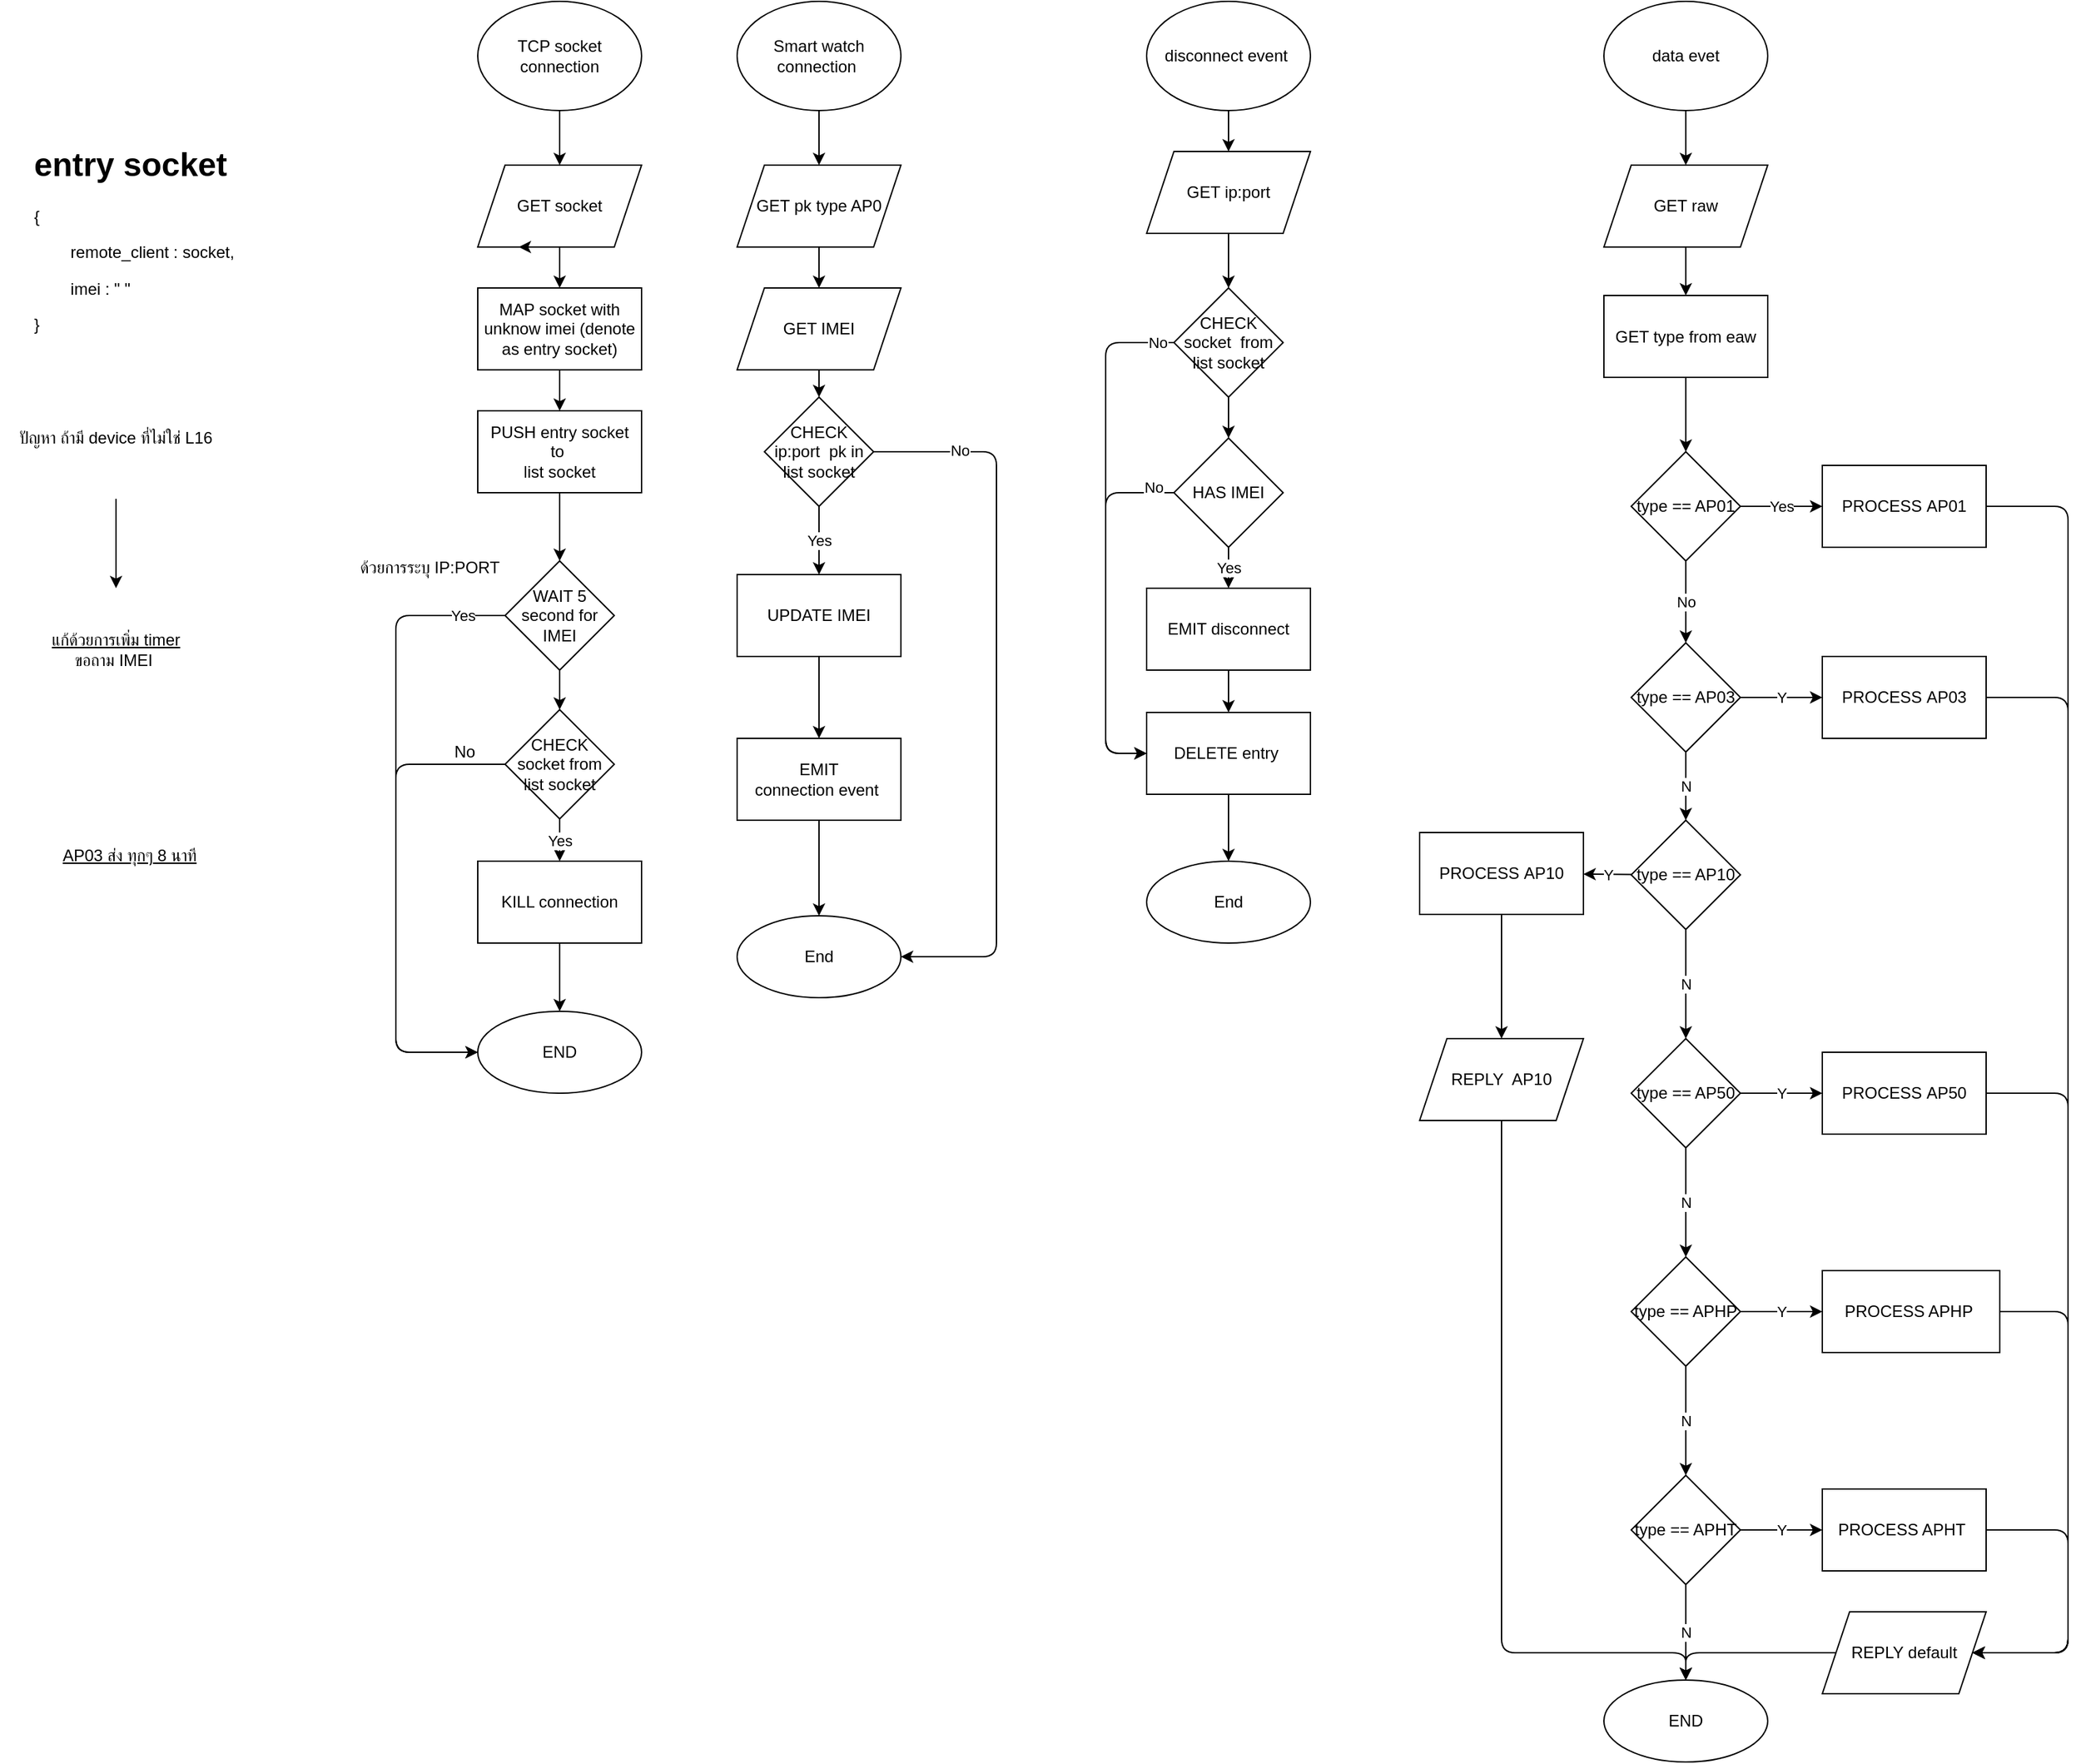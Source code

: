 <mxfile>
    <diagram id="BoPwbxbp-1ACTb8dxkmC" name="Page-1">
        <mxGraphModel dx="962" dy="371" grid="1" gridSize="10" guides="1" tooltips="1" connect="1" arrows="1" fold="1" page="1" pageScale="1" pageWidth="850" pageHeight="1100" math="0" shadow="0">
            <root>
                <mxCell id="0"/>
                <mxCell id="1" parent="0"/>
                <mxCell id="5" value="" style="edgeStyle=none;html=1;" parent="1" source="3" target="4" edge="1">
                    <mxGeometry relative="1" as="geometry"/>
                </mxCell>
                <mxCell id="3" value="TCP socket connection" style="ellipse;whiteSpace=wrap;html=1;" parent="1" vertex="1">
                    <mxGeometry x="370" y="10" width="120" height="80" as="geometry"/>
                </mxCell>
                <mxCell id="7" value="" style="edgeStyle=none;html=1;" parent="1" source="4" target="6" edge="1">
                    <mxGeometry relative="1" as="geometry"/>
                </mxCell>
                <mxCell id="4" value="GET socket" style="shape=parallelogram;perimeter=parallelogramPerimeter;whiteSpace=wrap;html=1;fixedSize=1;" parent="1" vertex="1">
                    <mxGeometry x="370" y="130" width="120" height="60" as="geometry"/>
                </mxCell>
                <mxCell id="9" value="" style="edgeStyle=none;html=1;" parent="1" source="6" target="8" edge="1">
                    <mxGeometry relative="1" as="geometry"/>
                </mxCell>
                <mxCell id="6" value="MAP socket with unknow imei (denote as entry socket)" style="whiteSpace=wrap;html=1;" parent="1" vertex="1">
                    <mxGeometry x="370" y="220" width="120" height="60" as="geometry"/>
                </mxCell>
                <mxCell id="44" value="" style="edgeStyle=none;html=1;" parent="1" source="8" target="43" edge="1">
                    <mxGeometry relative="1" as="geometry"/>
                </mxCell>
                <mxCell id="8" value="PUSH entry socket to&amp;nbsp;&lt;br&gt;list socket" style="whiteSpace=wrap;html=1;" parent="1" vertex="1">
                    <mxGeometry x="370" y="310" width="120" height="60" as="geometry"/>
                </mxCell>
                <mxCell id="10" value="" style="edgeStyle=none;html=1;" parent="1" source="11" target="13" edge="1">
                    <mxGeometry relative="1" as="geometry"/>
                </mxCell>
                <mxCell id="11" value="Smart watch connection&amp;nbsp;" style="ellipse;whiteSpace=wrap;html=1;" parent="1" vertex="1">
                    <mxGeometry x="560" y="10" width="120" height="80" as="geometry"/>
                </mxCell>
                <mxCell id="18" value="" style="edgeStyle=none;html=1;" parent="1" source="13" target="17" edge="1">
                    <mxGeometry relative="1" as="geometry"/>
                </mxCell>
                <mxCell id="13" value="GET pk type AP0" style="shape=parallelogram;perimeter=parallelogramPerimeter;whiteSpace=wrap;html=1;fixedSize=1;" parent="1" vertex="1">
                    <mxGeometry x="560" y="130" width="120" height="60" as="geometry"/>
                </mxCell>
                <mxCell id="28" value="" style="edgeStyle=none;html=1;" parent="1" source="17" target="27" edge="1">
                    <mxGeometry relative="1" as="geometry"/>
                </mxCell>
                <mxCell id="17" value="GET IMEI" style="shape=parallelogram;perimeter=parallelogramPerimeter;whiteSpace=wrap;html=1;fixedSize=1;" parent="1" vertex="1">
                    <mxGeometry x="560" y="220" width="120" height="60" as="geometry"/>
                </mxCell>
                <mxCell id="23" value="&lt;h1&gt;entry socket&lt;/h1&gt;&lt;p&gt;{&lt;/p&gt;&lt;p&gt;&lt;span style=&quot;white-space: pre&quot;&gt;&#9;&lt;/span&gt;remote_client : socket,&lt;br&gt;&lt;/p&gt;&lt;p&gt;&lt;span style=&quot;white-space: pre&quot;&gt;&#9;&lt;/span&gt;imei : &quot; &quot;&lt;br&gt;&lt;/p&gt;&lt;p&gt;&lt;span&gt;}&lt;/span&gt;&lt;br&gt;&lt;/p&gt;" style="text;html=1;strokeColor=none;fillColor=none;spacing=5;spacingTop=-20;whiteSpace=wrap;overflow=hidden;rounded=0;" parent="1" vertex="1">
                    <mxGeometry x="40" y="110" width="190" height="150" as="geometry"/>
                </mxCell>
                <mxCell id="30" value="Yes" style="edgeStyle=none;html=1;" parent="1" source="27" target="29" edge="1">
                    <mxGeometry relative="1" as="geometry"/>
                </mxCell>
                <mxCell id="39" style="edgeStyle=none;html=1;entryX=1;entryY=0.5;entryDx=0;entryDy=0;" parent="1" source="27" target="37" edge="1">
                    <mxGeometry relative="1" as="geometry">
                        <Array as="points">
                            <mxPoint x="750" y="340"/>
                            <mxPoint x="750" y="710"/>
                        </Array>
                    </mxGeometry>
                </mxCell>
                <mxCell id="40" value="No" style="edgeLabel;html=1;align=center;verticalAlign=middle;resizable=0;points=[];" parent="39" vertex="1" connectable="0">
                    <mxGeometry x="-0.765" y="1" relative="1" as="geometry">
                        <mxPoint as="offset"/>
                    </mxGeometry>
                </mxCell>
                <mxCell id="27" value="CHECK ip:port&amp;nbsp; pk in list socket" style="rhombus;whiteSpace=wrap;html=1;" parent="1" vertex="1">
                    <mxGeometry x="580" y="300" width="80" height="80" as="geometry"/>
                </mxCell>
                <mxCell id="35" value="" style="edgeStyle=none;html=1;" parent="1" source="29" target="34" edge="1">
                    <mxGeometry relative="1" as="geometry"/>
                </mxCell>
                <mxCell id="29" value="UPDATE IMEI" style="whiteSpace=wrap;html=1;" parent="1" vertex="1">
                    <mxGeometry x="560" y="430" width="120" height="60" as="geometry"/>
                </mxCell>
                <mxCell id="38" value="" style="edgeStyle=none;html=1;" parent="1" source="34" target="37" edge="1">
                    <mxGeometry relative="1" as="geometry"/>
                </mxCell>
                <mxCell id="34" value="EMIT&lt;br&gt;connection event&amp;nbsp;" style="whiteSpace=wrap;html=1;" parent="1" vertex="1">
                    <mxGeometry x="560" y="550" width="120" height="60" as="geometry"/>
                </mxCell>
                <mxCell id="37" value="End" style="ellipse;whiteSpace=wrap;html=1;" parent="1" vertex="1">
                    <mxGeometry x="560" y="680" width="120" height="60" as="geometry"/>
                </mxCell>
                <mxCell id="46" value="" style="edgeStyle=none;html=1;" parent="1" source="41" target="45" edge="1">
                    <mxGeometry relative="1" as="geometry"/>
                </mxCell>
                <mxCell id="41" value="ปัญหา ถ้ามี device ที่ไม่ใช่ L16" style="text;html=1;strokeColor=none;fillColor=none;align=center;verticalAlign=middle;whiteSpace=wrap;rounded=0;" parent="1" vertex="1">
                    <mxGeometry x="20" y="285.5" width="170" height="89" as="geometry"/>
                </mxCell>
                <mxCell id="42" value="END" style="ellipse;whiteSpace=wrap;html=1;" parent="1" vertex="1">
                    <mxGeometry x="370" y="750" width="120" height="60" as="geometry"/>
                </mxCell>
                <mxCell id="57" style="edgeStyle=none;html=1;entryX=0;entryY=0.5;entryDx=0;entryDy=0;" parent="1" source="43" target="42" edge="1">
                    <mxGeometry relative="1" as="geometry">
                        <Array as="points">
                            <mxPoint x="310" y="460"/>
                            <mxPoint x="310" y="780"/>
                        </Array>
                    </mxGeometry>
                </mxCell>
                <mxCell id="58" value="Yes" style="edgeLabel;html=1;align=center;verticalAlign=middle;resizable=0;points=[];" parent="57" vertex="1" connectable="0">
                    <mxGeometry x="-0.866" relative="1" as="geometry">
                        <mxPoint as="offset"/>
                    </mxGeometry>
                </mxCell>
                <mxCell id="131" value="" style="edgeStyle=none;html=1;" edge="1" parent="1" source="43" target="130">
                    <mxGeometry relative="1" as="geometry"/>
                </mxCell>
                <mxCell id="43" value="WAIT 5 second for IMEI" style="rhombus;whiteSpace=wrap;html=1;" parent="1" vertex="1">
                    <mxGeometry x="390" y="420" width="80" height="80" as="geometry"/>
                </mxCell>
                <mxCell id="45" value="&lt;u&gt;แก้ด้วยการเพิ่ม timer&lt;br&gt;&lt;/u&gt;ขอถาม IMEI&amp;nbsp;" style="text;html=1;strokeColor=none;fillColor=none;align=center;verticalAlign=middle;whiteSpace=wrap;rounded=0;" parent="1" vertex="1">
                    <mxGeometry x="20" y="440" width="170" height="89" as="geometry"/>
                </mxCell>
                <mxCell id="56" value="" style="edgeStyle=none;html=1;" parent="1" source="53" target="42" edge="1">
                    <mxGeometry relative="1" as="geometry"/>
                </mxCell>
                <mxCell id="53" value="KILL connection" style="whiteSpace=wrap;html=1;" parent="1" vertex="1">
                    <mxGeometry x="370" y="640" width="120" height="60" as="geometry"/>
                </mxCell>
                <mxCell id="90" value="ด้วยการระบุ IP:PORT" style="text;html=1;strokeColor=none;fillColor=none;align=center;verticalAlign=middle;whiteSpace=wrap;rounded=0;" parent="1" vertex="1">
                    <mxGeometry x="260" y="400" width="150" height="50" as="geometry"/>
                </mxCell>
                <mxCell id="109" value="" style="edgeStyle=none;html=1;" parent="1" source="92" target="108" edge="1">
                    <mxGeometry relative="1" as="geometry"/>
                </mxCell>
                <mxCell id="92" value="data evet" style="ellipse;whiteSpace=wrap;html=1;" parent="1" vertex="1">
                    <mxGeometry x="1195" y="10" width="120" height="80" as="geometry"/>
                </mxCell>
                <mxCell id="111" value="" style="edgeStyle=none;html=1;" parent="1" source="108" target="110" edge="1">
                    <mxGeometry relative="1" as="geometry"/>
                </mxCell>
                <mxCell id="108" value="GET raw" style="shape=parallelogram;perimeter=parallelogramPerimeter;whiteSpace=wrap;html=1;fixedSize=1;" parent="1" vertex="1">
                    <mxGeometry x="1195" y="130" width="120" height="60" as="geometry"/>
                </mxCell>
                <mxCell id="114" value="" style="edgeStyle=none;html=1;" parent="1" source="110" target="113" edge="1">
                    <mxGeometry relative="1" as="geometry"/>
                </mxCell>
                <mxCell id="110" value="GET type from eaw" style="whiteSpace=wrap;html=1;" parent="1" vertex="1">
                    <mxGeometry x="1195" y="225.5" width="120" height="60" as="geometry"/>
                </mxCell>
                <mxCell id="112" value="&lt;u&gt;AP03 ส่ง ทุกๆ 8 นาที&lt;/u&gt;" style="text;html=1;strokeColor=none;fillColor=none;align=center;verticalAlign=middle;whiteSpace=wrap;rounded=0;" parent="1" vertex="1">
                    <mxGeometry x="30" y="591" width="170" height="89" as="geometry"/>
                </mxCell>
                <mxCell id="116" value="Yes" style="edgeStyle=none;html=1;" parent="1" source="113" target="115" edge="1">
                    <mxGeometry relative="1" as="geometry"/>
                </mxCell>
                <mxCell id="118" value="No" style="edgeStyle=none;html=1;" parent="1" source="113" target="117" edge="1">
                    <mxGeometry relative="1" as="geometry"/>
                </mxCell>
                <mxCell id="113" value="type == AP01" style="rhombus;whiteSpace=wrap;html=1;" parent="1" vertex="1">
                    <mxGeometry x="1215" y="340" width="80" height="80" as="geometry"/>
                </mxCell>
                <mxCell id="205" style="edgeStyle=none;html=1;entryX=1;entryY=0.5;entryDx=0;entryDy=0;exitX=1;exitY=0.5;exitDx=0;exitDy=0;" edge="1" parent="1" source="115" target="181">
                    <mxGeometry relative="1" as="geometry">
                        <Array as="points">
                            <mxPoint x="1535" y="380"/>
                            <mxPoint x="1535" y="1220"/>
                        </Array>
                    </mxGeometry>
                </mxCell>
                <mxCell id="115" value="PROCESS&amp;nbsp;AP01" style="whiteSpace=wrap;html=1;" parent="1" vertex="1">
                    <mxGeometry x="1355" y="350" width="120" height="60" as="geometry"/>
                </mxCell>
                <mxCell id="124" value="N" style="edgeStyle=none;html=1;" parent="1" source="117" target="121" edge="1">
                    <mxGeometry relative="1" as="geometry"/>
                </mxCell>
                <mxCell id="117" value="type == AP03" style="rhombus;whiteSpace=wrap;html=1;" parent="1" vertex="1">
                    <mxGeometry x="1215" y="480" width="80" height="80" as="geometry"/>
                </mxCell>
                <mxCell id="119" value="Y" style="edgeStyle=none;html=1;" parent="1" target="120" edge="1">
                    <mxGeometry relative="1" as="geometry">
                        <mxPoint x="1295" y="520" as="sourcePoint"/>
                    </mxGeometry>
                </mxCell>
                <mxCell id="201" style="edgeStyle=none;html=1;entryX=1;entryY=0.5;entryDx=0;entryDy=0;exitX=1;exitY=0.5;exitDx=0;exitDy=0;" edge="1" parent="1" source="120" target="181">
                    <mxGeometry relative="1" as="geometry">
                        <Array as="points">
                            <mxPoint x="1535" y="520"/>
                            <mxPoint x="1535" y="1220"/>
                        </Array>
                    </mxGeometry>
                </mxCell>
                <mxCell id="120" value="PROCESS&amp;nbsp;AP03" style="whiteSpace=wrap;html=1;" parent="1" vertex="1">
                    <mxGeometry x="1355" y="490" width="120" height="60" as="geometry"/>
                </mxCell>
                <mxCell id="126" value="N" style="edgeStyle=none;html=1;" parent="1" source="121" target="125" edge="1">
                    <mxGeometry relative="1" as="geometry"/>
                </mxCell>
                <mxCell id="196" value="Y" style="edgeStyle=none;html=1;" edge="1" parent="1" source="121" target="123">
                    <mxGeometry relative="1" as="geometry"/>
                </mxCell>
                <mxCell id="121" value="type == AP10" style="rhombus;whiteSpace=wrap;html=1;" parent="1" vertex="1">
                    <mxGeometry x="1215" y="610" width="80" height="80" as="geometry"/>
                </mxCell>
                <mxCell id="197" value="" style="edgeStyle=none;html=1;" edge="1" parent="1" source="123" target="185">
                    <mxGeometry relative="1" as="geometry"/>
                </mxCell>
                <mxCell id="123" value="PROCESS&amp;nbsp;AP10" style="whiteSpace=wrap;html=1;" parent="1" vertex="1">
                    <mxGeometry x="1060" y="619" width="120" height="60" as="geometry"/>
                </mxCell>
                <mxCell id="128" value="Y" style="edgeStyle=none;html=1;" parent="1" source="125" target="127" edge="1">
                    <mxGeometry relative="1" as="geometry"/>
                </mxCell>
                <mxCell id="160" value="N" style="edgeStyle=none;html=1;" edge="1" parent="1" source="125" target="159">
                    <mxGeometry relative="1" as="geometry"/>
                </mxCell>
                <mxCell id="125" value="type == AP50" style="rhombus;whiteSpace=wrap;html=1;" parent="1" vertex="1">
                    <mxGeometry x="1215" y="770" width="80" height="80" as="geometry"/>
                </mxCell>
                <mxCell id="202" style="edgeStyle=none;html=1;entryX=1;entryY=0.5;entryDx=0;entryDy=0;exitX=1;exitY=0.5;exitDx=0;exitDy=0;" edge="1" parent="1" source="127" target="181">
                    <mxGeometry relative="1" as="geometry">
                        <Array as="points">
                            <mxPoint x="1535" y="810"/>
                            <mxPoint x="1535" y="1220"/>
                        </Array>
                    </mxGeometry>
                </mxCell>
                <mxCell id="127" value="PROCESS&amp;nbsp;&lt;span&gt;AP50&lt;/span&gt;" style="whiteSpace=wrap;html=1;" parent="1" vertex="1">
                    <mxGeometry x="1355" y="780" width="120" height="60" as="geometry"/>
                </mxCell>
                <mxCell id="129" style="edgeStyle=none;html=1;exitX=0.5;exitY=1;exitDx=0;exitDy=0;entryX=0.25;entryY=1;entryDx=0;entryDy=0;" parent="1" source="4" target="4" edge="1">
                    <mxGeometry relative="1" as="geometry"/>
                </mxCell>
                <mxCell id="133" value="Yes" style="edgeStyle=none;html=1;" edge="1" parent="1" source="130" target="53">
                    <mxGeometry relative="1" as="geometry"/>
                </mxCell>
                <mxCell id="134" style="edgeStyle=none;html=1;" edge="1" parent="1" source="130">
                    <mxGeometry relative="1" as="geometry">
                        <mxPoint x="370" y="780" as="targetPoint"/>
                        <Array as="points">
                            <mxPoint x="310" y="569"/>
                            <mxPoint x="310" y="780"/>
                        </Array>
                    </mxGeometry>
                </mxCell>
                <mxCell id="130" value="CHECK socket from list socket" style="rhombus;whiteSpace=wrap;html=1;direction=south;" vertex="1" parent="1">
                    <mxGeometry x="390" y="529" width="80" height="80" as="geometry"/>
                </mxCell>
                <mxCell id="135" value="No" style="text;html=1;align=center;verticalAlign=middle;resizable=0;points=[];autosize=1;strokeColor=none;fillColor=none;" vertex="1" parent="1">
                    <mxGeometry x="345" y="550" width="30" height="20" as="geometry"/>
                </mxCell>
                <mxCell id="138" value="" style="edgeStyle=none;html=1;" edge="1" parent="1" source="136" target="137">
                    <mxGeometry relative="1" as="geometry"/>
                </mxCell>
                <mxCell id="136" value="disconnect event&amp;nbsp;" style="ellipse;whiteSpace=wrap;html=1;" vertex="1" parent="1">
                    <mxGeometry x="860" y="10" width="120" height="80" as="geometry"/>
                </mxCell>
                <mxCell id="140" value="" style="edgeStyle=none;html=1;" edge="1" parent="1" source="137" target="139">
                    <mxGeometry relative="1" as="geometry"/>
                </mxCell>
                <mxCell id="137" value="GET ip:port" style="shape=parallelogram;perimeter=parallelogramPerimeter;whiteSpace=wrap;html=1;fixedSize=1;" vertex="1" parent="1">
                    <mxGeometry x="860" y="120" width="120" height="60" as="geometry"/>
                </mxCell>
                <mxCell id="147" value="" style="edgeStyle=none;html=1;" edge="1" parent="1" source="139" target="146">
                    <mxGeometry relative="1" as="geometry"/>
                </mxCell>
                <mxCell id="154" style="edgeStyle=none;html=1;entryX=0;entryY=0.5;entryDx=0;entryDy=0;" edge="1" parent="1" source="139" target="149">
                    <mxGeometry relative="1" as="geometry">
                        <Array as="points">
                            <mxPoint x="830" y="260"/>
                            <mxPoint x="830" y="561"/>
                        </Array>
                    </mxGeometry>
                </mxCell>
                <mxCell id="156" value="No" style="edgeLabel;html=1;align=center;verticalAlign=middle;resizable=0;points=[];" vertex="1" connectable="0" parent="154">
                    <mxGeometry x="-0.934" relative="1" as="geometry">
                        <mxPoint as="offset"/>
                    </mxGeometry>
                </mxCell>
                <mxCell id="139" value="CHECK socket&amp;nbsp; from list socket" style="rhombus;whiteSpace=wrap;html=1;direction=south;" vertex="1" parent="1">
                    <mxGeometry x="880" y="220" width="80" height="80" as="geometry"/>
                </mxCell>
                <mxCell id="151" value="Yes" style="edgeStyle=none;html=1;" edge="1" parent="1" source="146" target="150">
                    <mxGeometry relative="1" as="geometry">
                        <Array as="points">
                            <mxPoint x="920" y="420"/>
                        </Array>
                    </mxGeometry>
                </mxCell>
                <mxCell id="153" style="edgeStyle=none;html=1;entryX=0;entryY=0.5;entryDx=0;entryDy=0;" edge="1" parent="1" source="146" target="149">
                    <mxGeometry relative="1" as="geometry">
                        <Array as="points">
                            <mxPoint x="830" y="370"/>
                            <mxPoint x="830" y="561"/>
                        </Array>
                    </mxGeometry>
                </mxCell>
                <mxCell id="155" value="No" style="edgeLabel;html=1;align=center;verticalAlign=middle;resizable=0;points=[];" vertex="1" connectable="0" parent="153">
                    <mxGeometry x="-0.886" y="-4" relative="1" as="geometry">
                        <mxPoint as="offset"/>
                    </mxGeometry>
                </mxCell>
                <mxCell id="146" value="HAS IMEI" style="rhombus;whiteSpace=wrap;html=1;direction=south;" vertex="1" parent="1">
                    <mxGeometry x="880" y="330" width="80" height="80" as="geometry"/>
                </mxCell>
                <mxCell id="158" value="" style="edgeStyle=none;html=1;" edge="1" parent="1" source="149" target="157">
                    <mxGeometry relative="1" as="geometry"/>
                </mxCell>
                <mxCell id="149" value="DELETE entry&amp;nbsp;" style="whiteSpace=wrap;html=1;" vertex="1" parent="1">
                    <mxGeometry x="860" y="531" width="120" height="60" as="geometry"/>
                </mxCell>
                <mxCell id="152" value="" style="edgeStyle=none;html=1;" edge="1" parent="1" source="150" target="149">
                    <mxGeometry relative="1" as="geometry"/>
                </mxCell>
                <mxCell id="150" value="EMIT disconnect" style="whiteSpace=wrap;html=1;" vertex="1" parent="1">
                    <mxGeometry x="860" y="440" width="120" height="60" as="geometry"/>
                </mxCell>
                <mxCell id="157" value="End" style="ellipse;whiteSpace=wrap;html=1;" vertex="1" parent="1">
                    <mxGeometry x="860" y="640" width="120" height="60" as="geometry"/>
                </mxCell>
                <mxCell id="162" value="Y" style="edgeStyle=none;html=1;" edge="1" parent="1" source="159" target="161">
                    <mxGeometry relative="1" as="geometry"/>
                </mxCell>
                <mxCell id="172" value="N" style="edgeStyle=none;html=1;" edge="1" parent="1" source="159" target="170">
                    <mxGeometry relative="1" as="geometry"/>
                </mxCell>
                <mxCell id="159" value="type == APHP" style="rhombus;whiteSpace=wrap;html=1;" vertex="1" parent="1">
                    <mxGeometry x="1215" y="930" width="80" height="80" as="geometry"/>
                </mxCell>
                <mxCell id="203" style="edgeStyle=none;html=1;entryX=1;entryY=0.5;entryDx=0;entryDy=0;exitX=1;exitY=0.5;exitDx=0;exitDy=0;" edge="1" parent="1" source="161" target="181">
                    <mxGeometry relative="1" as="geometry">
                        <Array as="points">
                            <mxPoint x="1535" y="970"/>
                            <mxPoint x="1535" y="1220"/>
                        </Array>
                    </mxGeometry>
                </mxCell>
                <mxCell id="161" value="PROCESS APHP&amp;nbsp;" style="whiteSpace=wrap;html=1;" vertex="1" parent="1">
                    <mxGeometry x="1355" y="940" width="130" height="60" as="geometry"/>
                </mxCell>
                <mxCell id="169" value="Y" style="edgeStyle=none;html=1;" edge="1" parent="1" source="170" target="171">
                    <mxGeometry relative="1" as="geometry"/>
                </mxCell>
                <mxCell id="199" value="N" style="edgeStyle=none;html=1;" edge="1" parent="1" source="170" target="190">
                    <mxGeometry relative="1" as="geometry"/>
                </mxCell>
                <mxCell id="170" value="type == APHT" style="rhombus;whiteSpace=wrap;html=1;" vertex="1" parent="1">
                    <mxGeometry x="1215" y="1090" width="80" height="80" as="geometry"/>
                </mxCell>
                <mxCell id="204" style="edgeStyle=none;html=1;entryX=1;entryY=0.5;entryDx=0;entryDy=0;exitX=1;exitY=0.5;exitDx=0;exitDy=0;" edge="1" parent="1" source="171" target="181">
                    <mxGeometry relative="1" as="geometry">
                        <Array as="points">
                            <mxPoint x="1535" y="1130"/>
                            <mxPoint x="1535" y="1220"/>
                        </Array>
                    </mxGeometry>
                </mxCell>
                <mxCell id="171" value="PROCESS APHT&amp;nbsp;" style="whiteSpace=wrap;html=1;" vertex="1" parent="1">
                    <mxGeometry x="1355" y="1100" width="120" height="60" as="geometry"/>
                </mxCell>
                <mxCell id="200" style="edgeStyle=none;html=1;entryX=0.5;entryY=0;entryDx=0;entryDy=0;" edge="1" parent="1" source="181" target="190">
                    <mxGeometry relative="1" as="geometry">
                        <Array as="points">
                            <mxPoint x="1255" y="1220"/>
                        </Array>
                    </mxGeometry>
                </mxCell>
                <mxCell id="181" value="REPLY default" style="shape=parallelogram;perimeter=parallelogramPerimeter;whiteSpace=wrap;html=1;fixedSize=1;" vertex="1" parent="1">
                    <mxGeometry x="1355" y="1190" width="120" height="60" as="geometry"/>
                </mxCell>
                <mxCell id="198" style="edgeStyle=none;html=1;entryX=0.5;entryY=0;entryDx=0;entryDy=0;" edge="1" parent="1" source="185" target="190">
                    <mxGeometry relative="1" as="geometry">
                        <Array as="points">
                            <mxPoint x="1120" y="1220"/>
                            <mxPoint x="1255" y="1220"/>
                        </Array>
                    </mxGeometry>
                </mxCell>
                <mxCell id="185" value="REPLY&amp;nbsp; AP10" style="shape=parallelogram;perimeter=parallelogramPerimeter;whiteSpace=wrap;html=1;fixedSize=1;" vertex="1" parent="1">
                    <mxGeometry x="1060" y="770" width="120" height="60" as="geometry"/>
                </mxCell>
                <mxCell id="190" value="END" style="ellipse;whiteSpace=wrap;html=1;" vertex="1" parent="1">
                    <mxGeometry x="1195" y="1240" width="120" height="60" as="geometry"/>
                </mxCell>
            </root>
        </mxGraphModel>
    </diagram>
</mxfile>